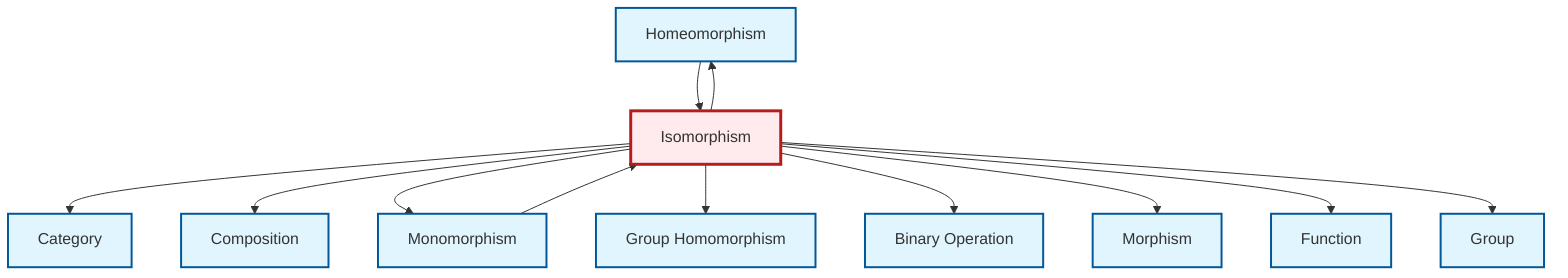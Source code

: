 graph TD
    classDef definition fill:#e1f5fe,stroke:#01579b,stroke-width:2px
    classDef theorem fill:#f3e5f5,stroke:#4a148c,stroke-width:2px
    classDef axiom fill:#fff3e0,stroke:#e65100,stroke-width:2px
    classDef example fill:#e8f5e9,stroke:#1b5e20,stroke-width:2px
    classDef current fill:#ffebee,stroke:#b71c1c,stroke-width:3px
    def-composition["Composition"]:::definition
    def-function["Function"]:::definition
    def-homeomorphism["Homeomorphism"]:::definition
    def-homomorphism["Group Homomorphism"]:::definition
    def-binary-operation["Binary Operation"]:::definition
    def-morphism["Morphism"]:::definition
    def-isomorphism["Isomorphism"]:::definition
    def-monomorphism["Monomorphism"]:::definition
    def-group["Group"]:::definition
    def-category["Category"]:::definition
    def-isomorphism --> def-category
    def-isomorphism --> def-composition
    def-monomorphism --> def-isomorphism
    def-isomorphism --> def-homeomorphism
    def-isomorphism --> def-monomorphism
    def-isomorphism --> def-homomorphism
    def-homeomorphism --> def-isomorphism
    def-isomorphism --> def-binary-operation
    def-isomorphism --> def-morphism
    def-isomorphism --> def-function
    def-isomorphism --> def-group
    class def-isomorphism current